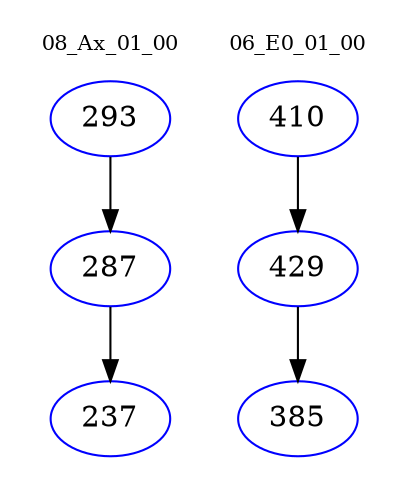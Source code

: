 digraph{
subgraph cluster_0 {
color = white
label = "08_Ax_01_00";
fontsize=10;
T0_293 [label="293", color="blue"]
T0_293 -> T0_287 [color="black"]
T0_287 [label="287", color="blue"]
T0_287 -> T0_237 [color="black"]
T0_237 [label="237", color="blue"]
}
subgraph cluster_1 {
color = white
label = "06_E0_01_00";
fontsize=10;
T1_410 [label="410", color="blue"]
T1_410 -> T1_429 [color="black"]
T1_429 [label="429", color="blue"]
T1_429 -> T1_385 [color="black"]
T1_385 [label="385", color="blue"]
}
}
